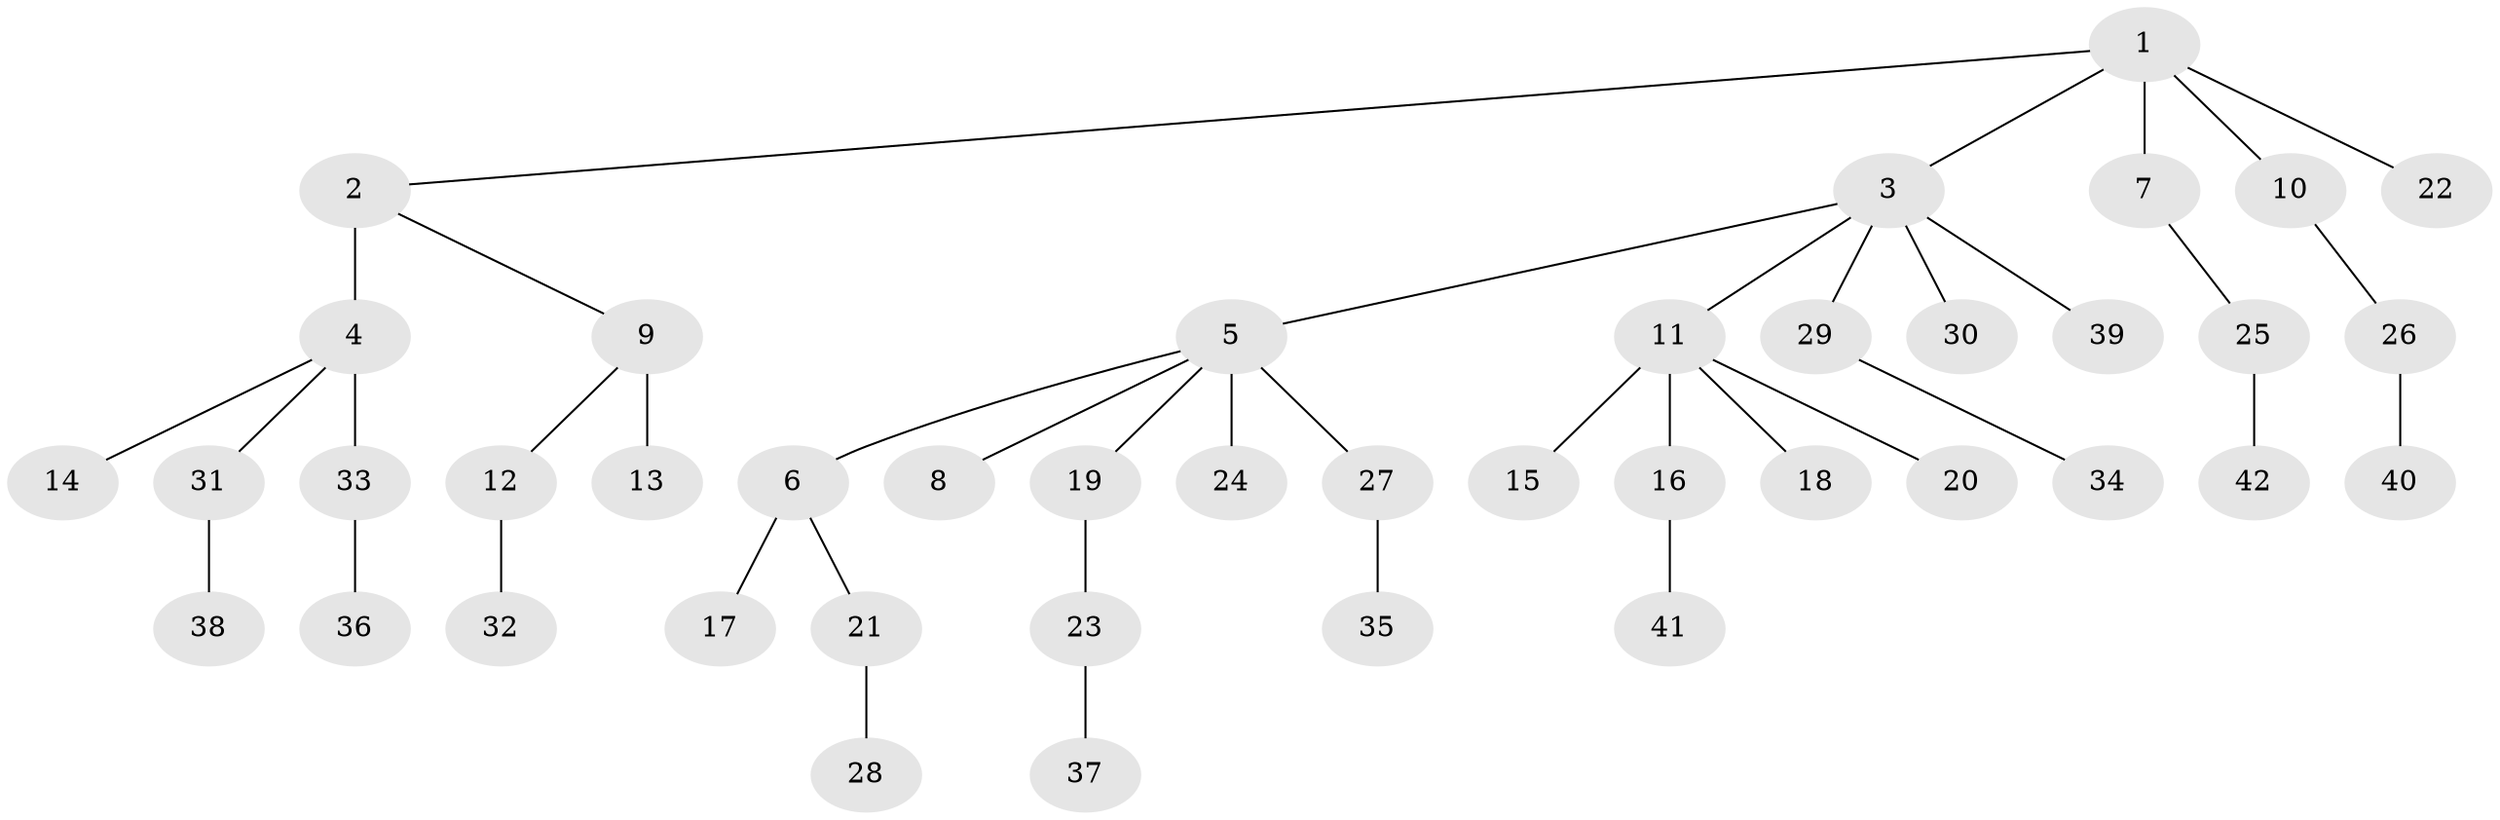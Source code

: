 // original degree distribution, {5: 0.04819277108433735, 2: 0.2891566265060241, 7: 0.024096385542168676, 4: 0.03614457831325301, 1: 0.4819277108433735, 3: 0.12048192771084337}
// Generated by graph-tools (version 1.1) at 2025/36/03/09/25 02:36:57]
// undirected, 42 vertices, 41 edges
graph export_dot {
graph [start="1"]
  node [color=gray90,style=filled];
  1;
  2;
  3;
  4;
  5;
  6;
  7;
  8;
  9;
  10;
  11;
  12;
  13;
  14;
  15;
  16;
  17;
  18;
  19;
  20;
  21;
  22;
  23;
  24;
  25;
  26;
  27;
  28;
  29;
  30;
  31;
  32;
  33;
  34;
  35;
  36;
  37;
  38;
  39;
  40;
  41;
  42;
  1 -- 2 [weight=1.0];
  1 -- 3 [weight=1.0];
  1 -- 7 [weight=3.0];
  1 -- 10 [weight=1.0];
  1 -- 22 [weight=1.0];
  2 -- 4 [weight=3.0];
  2 -- 9 [weight=1.0];
  3 -- 5 [weight=1.0];
  3 -- 11 [weight=1.0];
  3 -- 29 [weight=1.0];
  3 -- 30 [weight=1.0];
  3 -- 39 [weight=1.0];
  4 -- 14 [weight=1.0];
  4 -- 31 [weight=1.0];
  4 -- 33 [weight=1.0];
  5 -- 6 [weight=1.0];
  5 -- 8 [weight=1.0];
  5 -- 19 [weight=1.0];
  5 -- 24 [weight=2.0];
  5 -- 27 [weight=1.0];
  6 -- 17 [weight=1.0];
  6 -- 21 [weight=1.0];
  7 -- 25 [weight=1.0];
  9 -- 12 [weight=1.0];
  9 -- 13 [weight=4.0];
  10 -- 26 [weight=1.0];
  11 -- 15 [weight=1.0];
  11 -- 16 [weight=1.0];
  11 -- 18 [weight=1.0];
  11 -- 20 [weight=1.0];
  12 -- 32 [weight=1.0];
  16 -- 41 [weight=1.0];
  19 -- 23 [weight=1.0];
  21 -- 28 [weight=2.0];
  23 -- 37 [weight=1.0];
  25 -- 42 [weight=2.0];
  26 -- 40 [weight=1.0];
  27 -- 35 [weight=1.0];
  29 -- 34 [weight=1.0];
  31 -- 38 [weight=1.0];
  33 -- 36 [weight=1.0];
}
